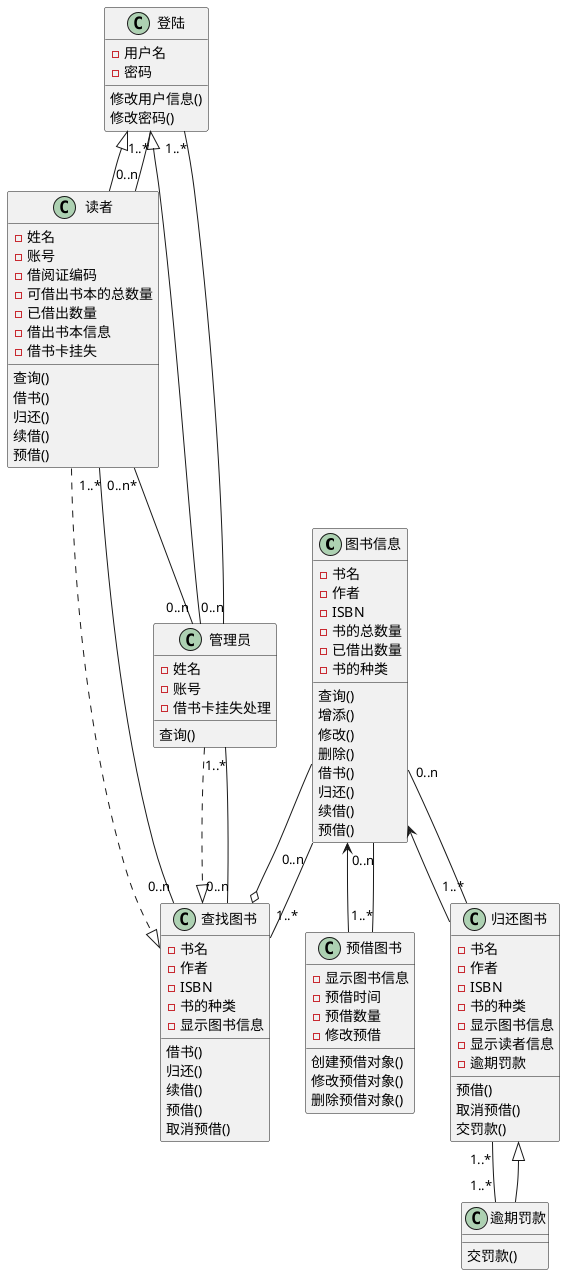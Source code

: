 @startuml

abstract class 图书信息
abstract 查找图书
interface 预借图书
interface 登陆
interface 读者
interface 管理员
interface 归还图书
interface 逾期罚款
逾期罚款 --|> 归还图书
图书信息 --o  查找图书
图书信息 <--  预借图书
图书信息 <--  归还图书
登陆 <|-- 管理员
登陆 <|-- 读者
管理员 ..|> 查找图书
读者 ..|> 查找图书
登陆 "1..*" -- "0..n" 管理员
登陆 "1..*" -- "0..n" 读者
查找图书 "1..*" -- "0..n" 图书信息
预借图书 "1..*" -- "0..n" 图书信息
归还图书 "1..*" -- "0..n" 图书信息
归还图书 "1..*" -- "1..*" 逾期罚款
读者 "0..n*" -- "0..n" 管理员
读者 "1..*" -- "0..n"  查找图书
管理员"1..*" -- "0..n" 查找图书
class 图书信息 {
-书名
-作者
-ISBN
-书的总数量
-已借出数量
-书的种类
查询()
增添()
修改()
删除()
借书()
归还()
续借()
预借()
}

class 登陆 {
-用户名
-密码
修改用户信息()
修改密码()
}

class 查找图书 {
-书名
-作者
-ISBN
-书的种类
-显示图书信息
借书()
归还()
续借()
预借()
取消预借()

}

class 预借图书 {
-显示图书信息
-预借时间
-预借数量
-修改预借
创建预借对象()
修改预借对象()
删除预借对象()
}

class 读者{
-姓名
-账号
-借阅证编码
-可借出书本的总数量
-已借出数量
-借出书本信息
-借书卡挂失
查询()
借书()
归还()
续借()
预借()
}

class 管理员{
-姓名
-账号
-借书卡挂失处理
查询()
}

class 归还图书 {
-书名
-作者
-ISBN
-书的种类
-显示图书信息
-显示读者信息
-逾期罚款
预借()
取消预借()
交罚款()
}

class 逾期罚款 {
交罚款()
}
@enduml